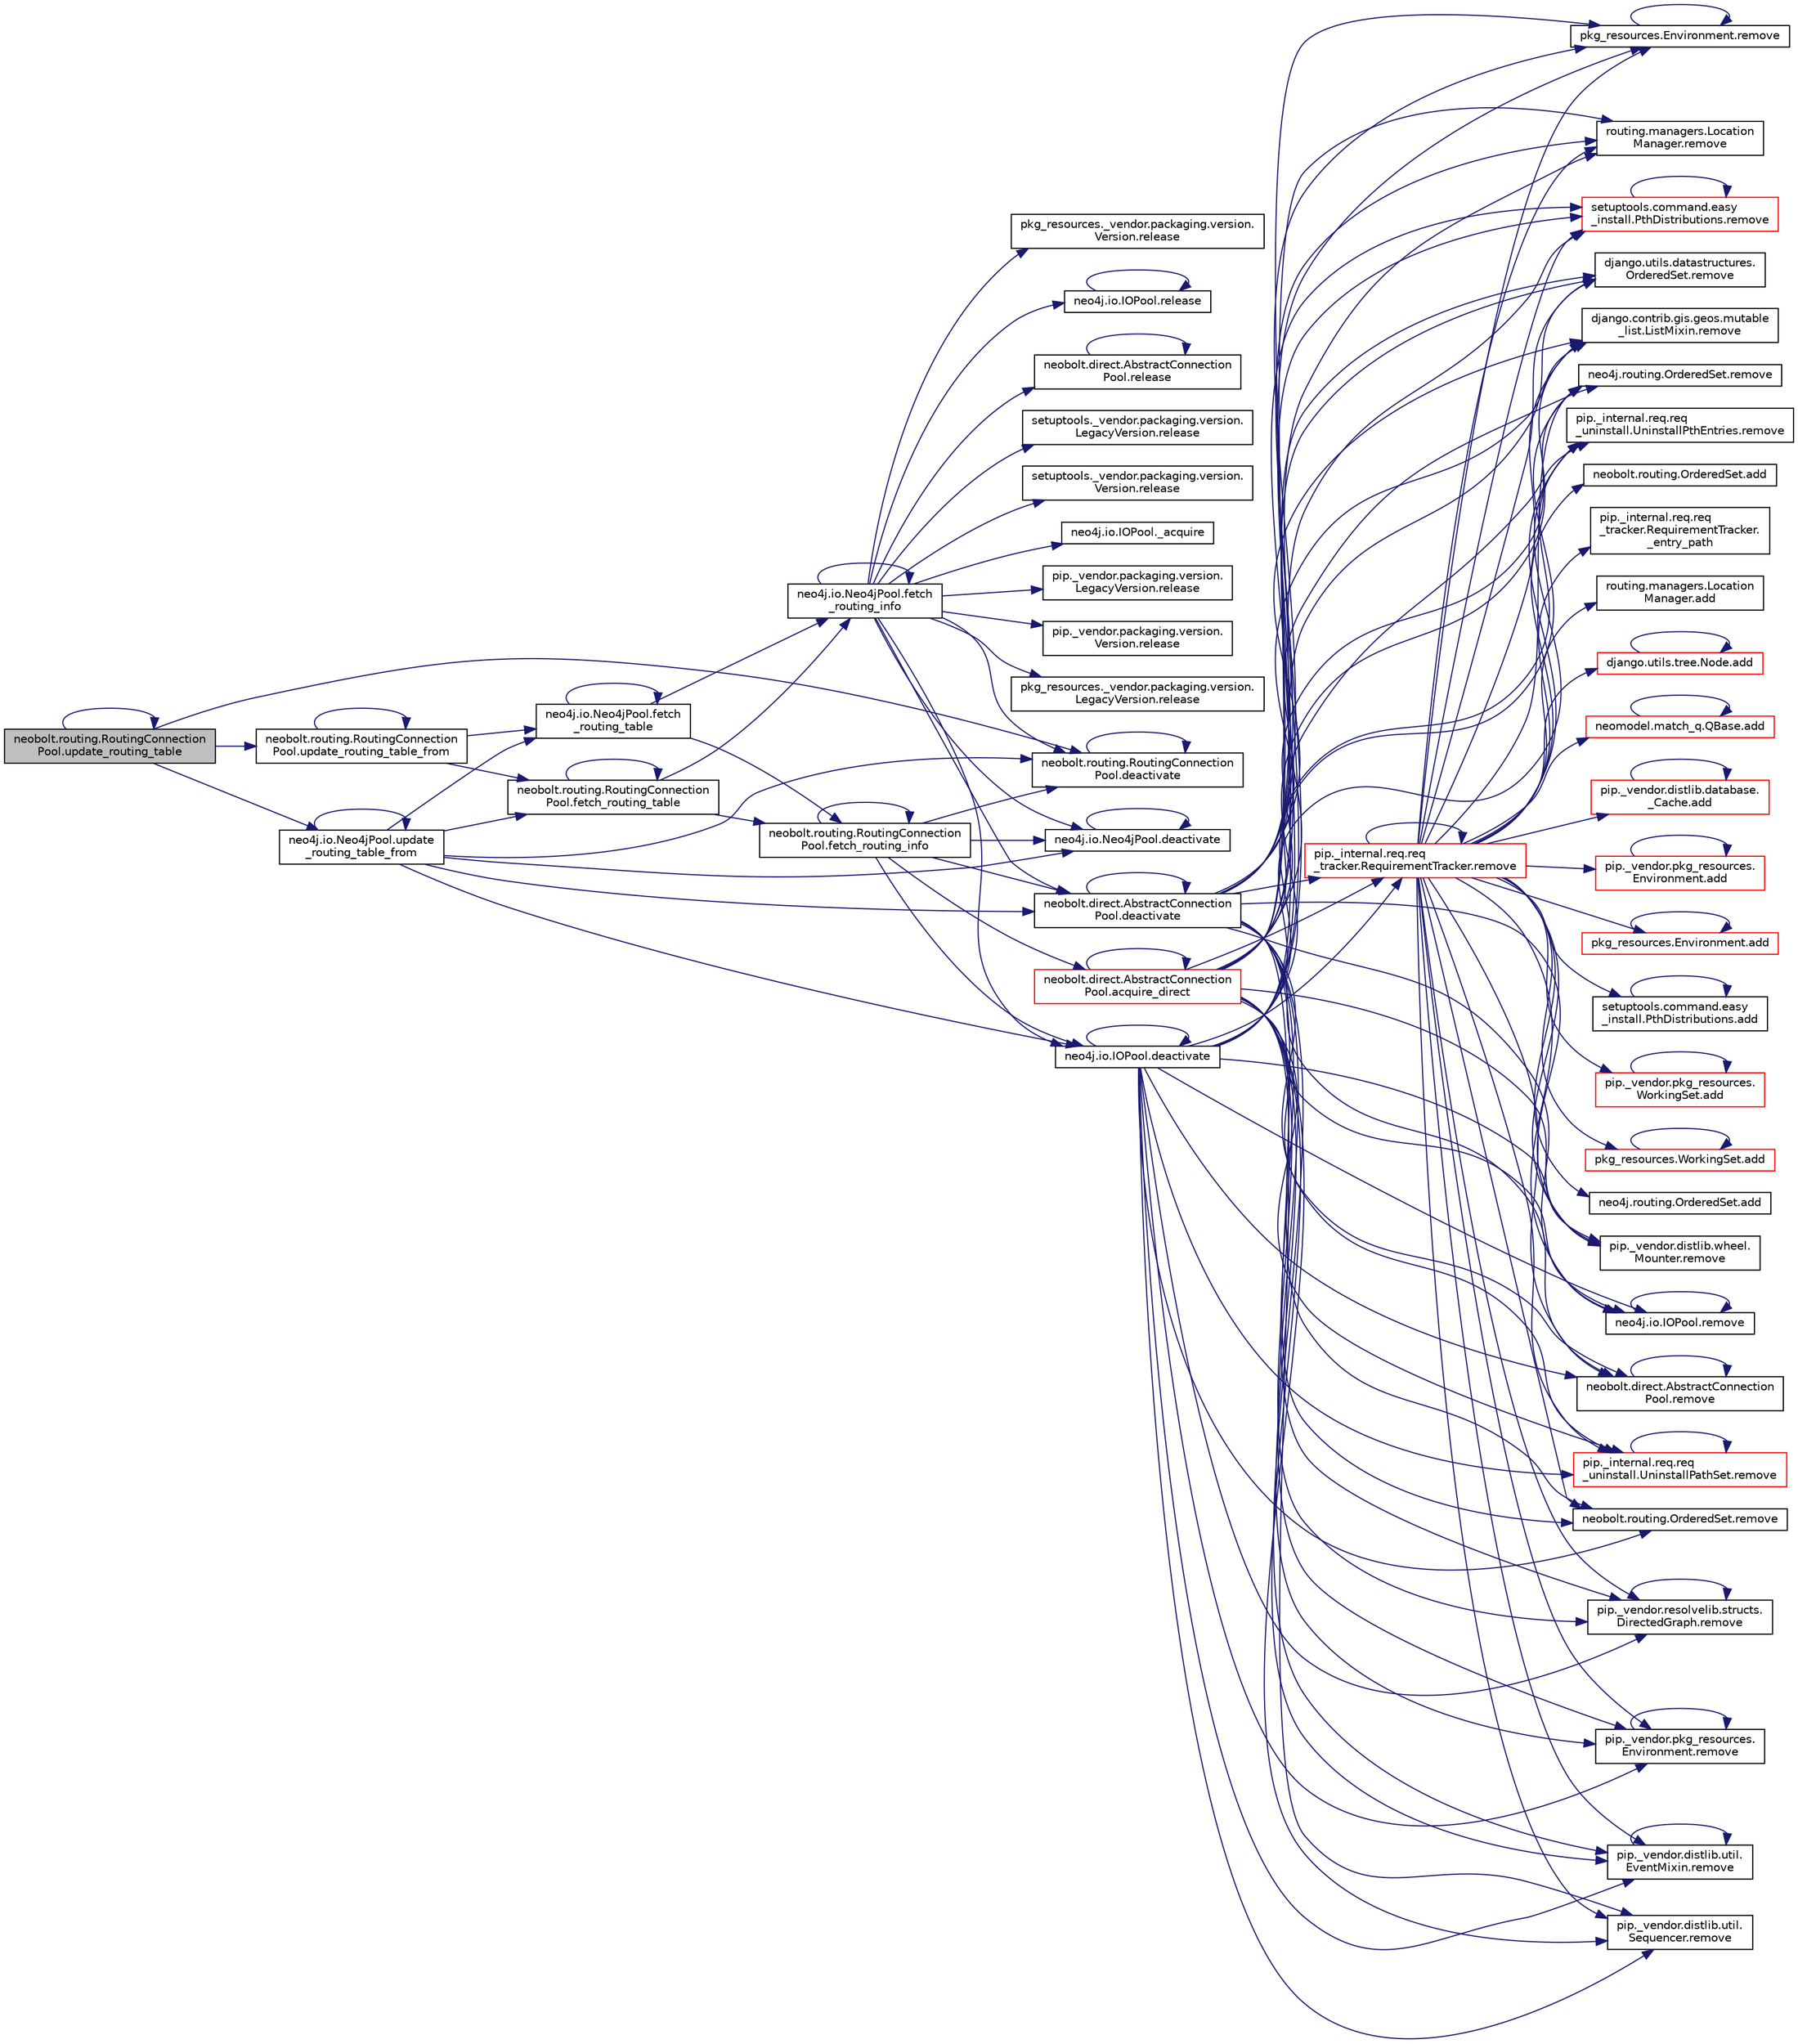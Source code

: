 digraph "neobolt.routing.RoutingConnectionPool.update_routing_table"
{
 // LATEX_PDF_SIZE
  edge [fontname="Helvetica",fontsize="10",labelfontname="Helvetica",labelfontsize="10"];
  node [fontname="Helvetica",fontsize="10",shape=record];
  rankdir="LR";
  Node1 [label="neobolt.routing.RoutingConnection\lPool.update_routing_table",height=0.2,width=0.4,color="black", fillcolor="grey75", style="filled", fontcolor="black",tooltip=" "];
  Node1 -> Node2 [color="midnightblue",fontsize="10",style="solid",fontname="Helvetica"];
  Node2 [label="neobolt.routing.RoutingConnection\lPool.deactivate",height=0.2,width=0.4,color="black", fillcolor="white", style="filled",URL="$d6/df7/classneobolt_1_1routing_1_1_routing_connection_pool.html#a7681c98c8637a17b811aab54f14d48ea",tooltip=" "];
  Node2 -> Node2 [color="midnightblue",fontsize="10",style="solid",fontname="Helvetica"];
  Node1 -> Node1 [color="midnightblue",fontsize="10",style="solid",fontname="Helvetica"];
  Node1 -> Node3 [color="midnightblue",fontsize="10",style="solid",fontname="Helvetica"];
  Node3 [label="neobolt.routing.RoutingConnection\lPool.update_routing_table_from",height=0.2,width=0.4,color="black", fillcolor="white", style="filled",URL="$d6/df7/classneobolt_1_1routing_1_1_routing_connection_pool.html#a85739066014e0d4de6adf99dddc30341",tooltip=" "];
  Node3 -> Node4 [color="midnightblue",fontsize="10",style="solid",fontname="Helvetica"];
  Node4 [label="neo4j.io.Neo4jPool.fetch\l_routing_table",height=0.2,width=0.4,color="black", fillcolor="white", style="filled",URL="$d4/dee/classneo4j_1_1io_1_1_neo4j_pool.html#a22468f5a81e684ff5751d32607367209",tooltip=" "];
  Node4 -> Node5 [color="midnightblue",fontsize="10",style="solid",fontname="Helvetica"];
  Node5 [label="neobolt.routing.RoutingConnection\lPool.fetch_routing_info",height=0.2,width=0.4,color="black", fillcolor="white", style="filled",URL="$d6/df7/classneobolt_1_1routing_1_1_routing_connection_pool.html#a413a6b159481bd843fc7d3568df515e1",tooltip=" "];
  Node5 -> Node6 [color="midnightblue",fontsize="10",style="solid",fontname="Helvetica"];
  Node6 [label="neobolt.direct.AbstractConnection\lPool.acquire_direct",height=0.2,width=0.4,color="red", fillcolor="white", style="filled",URL="$dd/dec/classneobolt_1_1direct_1_1_abstract_connection_pool.html#a0668c26232adf50591c8b4cfbf0a646f",tooltip=" "];
  Node6 -> Node6 [color="midnightblue",fontsize="10",style="solid",fontname="Helvetica"];
  Node6 -> Node21 [color="midnightblue",fontsize="10",style="solid",fontname="Helvetica"];
  Node21 [label="routing.managers.Location\lManager.remove",height=0.2,width=0.4,color="black", fillcolor="white", style="filled",URL="$d4/d05/classrouting_1_1managers_1_1_location_manager.html#a4bc52c4d0fd33527141f0a37c4b8fcc2",tooltip=" "];
  Node6 -> Node22 [color="midnightblue",fontsize="10",style="solid",fontname="Helvetica"];
  Node22 [label="django.utils.datastructures.\lOrderedSet.remove",height=0.2,width=0.4,color="black", fillcolor="white", style="filled",URL="$df/d5d/classdjango_1_1utils_1_1datastructures_1_1_ordered_set.html#a581d0a1b294a7f9f1c418c8fd593dd8f",tooltip=" "];
  Node6 -> Node23 [color="midnightblue",fontsize="10",style="solid",fontname="Helvetica"];
  Node23 [label="django.contrib.gis.geos.mutable\l_list.ListMixin.remove",height=0.2,width=0.4,color="black", fillcolor="white", style="filled",URL="$d5/d0e/classdjango_1_1contrib_1_1gis_1_1geos_1_1mutable__list_1_1_list_mixin.html#a8b71a1b5dba317dc93495bdb82e244c8",tooltip=" "];
  Node6 -> Node24 [color="midnightblue",fontsize="10",style="solid",fontname="Helvetica"];
  Node24 [label="pip._internal.req.req\l_uninstall.UninstallPthEntries.remove",height=0.2,width=0.4,color="black", fillcolor="white", style="filled",URL="$d2/d2a/classpip_1_1__internal_1_1req_1_1req__uninstall_1_1_uninstall_pth_entries.html#abc6207d7c971076b788c476316aacfc2",tooltip=" "];
  Node6 -> Node25 [color="midnightblue",fontsize="10",style="solid",fontname="Helvetica"];
  Node25 [label="neo4j.io.IOPool.remove",height=0.2,width=0.4,color="black", fillcolor="white", style="filled",URL="$df/daf/classneo4j_1_1io_1_1_i_o_pool.html#a8ac70bd1c8be06928c19545039af63d4",tooltip=" "];
  Node25 -> Node25 [color="midnightblue",fontsize="10",style="solid",fontname="Helvetica"];
  Node6 -> Node26 [color="midnightblue",fontsize="10",style="solid",fontname="Helvetica"];
  Node26 [label="neobolt.direct.AbstractConnection\lPool.remove",height=0.2,width=0.4,color="black", fillcolor="white", style="filled",URL="$dd/dec/classneobolt_1_1direct_1_1_abstract_connection_pool.html#a66ba32763865c9f1615160d992477912",tooltip=" "];
  Node26 -> Node26 [color="midnightblue",fontsize="10",style="solid",fontname="Helvetica"];
  Node6 -> Node27 [color="midnightblue",fontsize="10",style="solid",fontname="Helvetica"];
  Node27 [label="pip._internal.req.req\l_uninstall.UninstallPathSet.remove",height=0.2,width=0.4,color="red", fillcolor="white", style="filled",URL="$d9/d6e/classpip_1_1__internal_1_1req_1_1req__uninstall_1_1_uninstall_path_set.html#aa3b856eaea9fc5f93226cc788adc8d04",tooltip=" "];
  Node27 -> Node27 [color="midnightblue",fontsize="10",style="solid",fontname="Helvetica"];
  Node6 -> Node31 [color="midnightblue",fontsize="10",style="solid",fontname="Helvetica"];
  Node31 [label="pip._vendor.pkg_resources.\lEnvironment.remove",height=0.2,width=0.4,color="black", fillcolor="white", style="filled",URL="$de/d79/classpip_1_1__vendor_1_1pkg__resources_1_1_environment.html#ad424a6f98e59ec9b6153bfbebeb6130e",tooltip=" "];
  Node31 -> Node31 [color="midnightblue",fontsize="10",style="solid",fontname="Helvetica"];
  Node6 -> Node32 [color="midnightblue",fontsize="10",style="solid",fontname="Helvetica"];
  Node32 [label="pkg_resources.Environment.remove",height=0.2,width=0.4,color="black", fillcolor="white", style="filled",URL="$dd/d81/classpkg__resources_1_1_environment.html#aa51b1c4f8c8c146f2fc83a833608a0d1",tooltip=" "];
  Node32 -> Node32 [color="midnightblue",fontsize="10",style="solid",fontname="Helvetica"];
  Node6 -> Node33 [color="midnightblue",fontsize="10",style="solid",fontname="Helvetica"];
  Node33 [label="neo4j.routing.OrderedSet.remove",height=0.2,width=0.4,color="black", fillcolor="white", style="filled",URL="$da/d21/classneo4j_1_1routing_1_1_ordered_set.html#ae4aa5b41da75bc734e5543665e2229c3",tooltip=" "];
  Node6 -> Node34 [color="midnightblue",fontsize="10",style="solid",fontname="Helvetica"];
  Node34 [label="neobolt.routing.OrderedSet.remove",height=0.2,width=0.4,color="black", fillcolor="white", style="filled",URL="$de/d18/classneobolt_1_1routing_1_1_ordered_set.html#a5747c13387b7dd4f0daf9c6e6202ff3f",tooltip=" "];
  Node6 -> Node35 [color="midnightblue",fontsize="10",style="solid",fontname="Helvetica"];
  Node35 [label="pip._vendor.distlib.util.\lEventMixin.remove",height=0.2,width=0.4,color="black", fillcolor="white", style="filled",URL="$d8/d44/classpip_1_1__vendor_1_1distlib_1_1util_1_1_event_mixin.html#aa6ba25c788248661ab22b49e45bfb573",tooltip=" "];
  Node35 -> Node35 [color="midnightblue",fontsize="10",style="solid",fontname="Helvetica"];
  Node6 -> Node36 [color="midnightblue",fontsize="10",style="solid",fontname="Helvetica"];
  Node36 [label="pip._internal.req.req\l_tracker.RequirementTracker.remove",height=0.2,width=0.4,color="red", fillcolor="white", style="filled",URL="$da/d8b/classpip_1_1__internal_1_1req_1_1req__tracker_1_1_requirement_tracker.html#a2b63d916ecf3d02c4eb7339df7d2dc3f",tooltip=" "];
  Node36 -> Node37 [color="midnightblue",fontsize="10",style="solid",fontname="Helvetica"];
  Node37 [label="pip._internal.req.req\l_tracker.RequirementTracker.\l_entry_path",height=0.2,width=0.4,color="black", fillcolor="white", style="filled",URL="$da/d8b/classpip_1_1__internal_1_1req_1_1req__tracker_1_1_requirement_tracker.html#a58531e7c63dd1ba0a150b2e6010ac3c6",tooltip=" "];
  Node36 -> Node38 [color="midnightblue",fontsize="10",style="solid",fontname="Helvetica"];
  Node38 [label="routing.managers.Location\lManager.add",height=0.2,width=0.4,color="black", fillcolor="white", style="filled",URL="$d4/d05/classrouting_1_1managers_1_1_location_manager.html#a0e379ba61e042a6233a6a213622126f8",tooltip=" "];
  Node36 -> Node39 [color="midnightblue",fontsize="10",style="solid",fontname="Helvetica"];
  Node39 [label="django.utils.tree.Node.add",height=0.2,width=0.4,color="red", fillcolor="white", style="filled",URL="$d3/d76/classdjango_1_1utils_1_1tree_1_1_node.html#ae1010ad26ddf8dc21be829eacb2914c6",tooltip=" "];
  Node39 -> Node39 [color="midnightblue",fontsize="10",style="solid",fontname="Helvetica"];
  Node36 -> Node42 [color="midnightblue",fontsize="10",style="solid",fontname="Helvetica"];
  Node42 [label="neomodel.match_q.QBase.add",height=0.2,width=0.4,color="red", fillcolor="white", style="filled",URL="$de/dc8/classneomodel_1_1match__q_1_1_q_base.html#ad73a352adfb8d3f824a02307054b89e6",tooltip=" "];
  Node42 -> Node42 [color="midnightblue",fontsize="10",style="solid",fontname="Helvetica"];
  Node36 -> Node43 [color="midnightblue",fontsize="10",style="solid",fontname="Helvetica"];
  Node43 [label="pip._vendor.distlib.database.\l_Cache.add",height=0.2,width=0.4,color="red", fillcolor="white", style="filled",URL="$d8/dcd/classpip_1_1__vendor_1_1distlib_1_1database_1_1___cache.html#a98296c2e1af8395fc035df3fdfc400fc",tooltip=" "];
  Node43 -> Node43 [color="midnightblue",fontsize="10",style="solid",fontname="Helvetica"];
  Node36 -> Node146 [color="midnightblue",fontsize="10",style="solid",fontname="Helvetica"];
  Node146 [label="pip._vendor.pkg_resources.\lEnvironment.add",height=0.2,width=0.4,color="red", fillcolor="white", style="filled",URL="$de/d79/classpip_1_1__vendor_1_1pkg__resources_1_1_environment.html#a81284f46d9fa7b21a5f9a4e710fe80cf",tooltip=" "];
  Node146 -> Node146 [color="midnightblue",fontsize="10",style="solid",fontname="Helvetica"];
  Node36 -> Node152 [color="midnightblue",fontsize="10",style="solid",fontname="Helvetica"];
  Node152 [label="pkg_resources.Environment.add",height=0.2,width=0.4,color="red", fillcolor="white", style="filled",URL="$dd/d81/classpkg__resources_1_1_environment.html#a0ba8999abdb4cbc7a1965766560197fc",tooltip=" "];
  Node152 -> Node152 [color="midnightblue",fontsize="10",style="solid",fontname="Helvetica"];
  Node36 -> Node153 [color="midnightblue",fontsize="10",style="solid",fontname="Helvetica"];
  Node153 [label="setuptools.command.easy\l_install.PthDistributions.add",height=0.2,width=0.4,color="black", fillcolor="white", style="filled",URL="$d2/d49/classsetuptools_1_1command_1_1easy__install_1_1_pth_distributions.html#a9225a5df3c1a4af13a45aa4d92e83cbf",tooltip=" "];
  Node153 -> Node153 [color="midnightblue",fontsize="10",style="solid",fontname="Helvetica"];
  Node36 -> Node154 [color="midnightblue",fontsize="10",style="solid",fontname="Helvetica"];
  Node154 [label="pip._vendor.pkg_resources.\lWorkingSet.add",height=0.2,width=0.4,color="red", fillcolor="white", style="filled",URL="$da/d4f/classpip_1_1__vendor_1_1pkg__resources_1_1_working_set.html#a721315d2a4a0a3ead71bf8d1b83261ce",tooltip=" "];
  Node154 -> Node154 [color="midnightblue",fontsize="10",style="solid",fontname="Helvetica"];
  Node36 -> Node157 [color="midnightblue",fontsize="10",style="solid",fontname="Helvetica"];
  Node157 [label="pkg_resources.WorkingSet.add",height=0.2,width=0.4,color="red", fillcolor="white", style="filled",URL="$d5/d96/classpkg__resources_1_1_working_set.html#ab12bd19b39a01d6013544ab543401a16",tooltip=" "];
  Node157 -> Node157 [color="midnightblue",fontsize="10",style="solid",fontname="Helvetica"];
  Node36 -> Node158 [color="midnightblue",fontsize="10",style="solid",fontname="Helvetica"];
  Node158 [label="neo4j.routing.OrderedSet.add",height=0.2,width=0.4,color="black", fillcolor="white", style="filled",URL="$da/d21/classneo4j_1_1routing_1_1_ordered_set.html#afe936373bcfa8bfbc9393f93c2412ec3",tooltip=" "];
  Node36 -> Node159 [color="midnightblue",fontsize="10",style="solid",fontname="Helvetica"];
  Node159 [label="neobolt.routing.OrderedSet.add",height=0.2,width=0.4,color="black", fillcolor="white", style="filled",URL="$de/d18/classneobolt_1_1routing_1_1_ordered_set.html#aab9d20be2357ea7f0a95de4b0e0ee03f",tooltip=" "];
  Node36 -> Node21 [color="midnightblue",fontsize="10",style="solid",fontname="Helvetica"];
  Node36 -> Node24 [color="midnightblue",fontsize="10",style="solid",fontname="Helvetica"];
  Node36 -> Node25 [color="midnightblue",fontsize="10",style="solid",fontname="Helvetica"];
  Node36 -> Node26 [color="midnightblue",fontsize="10",style="solid",fontname="Helvetica"];
  Node36 -> Node27 [color="midnightblue",fontsize="10",style="solid",fontname="Helvetica"];
  Node36 -> Node31 [color="midnightblue",fontsize="10",style="solid",fontname="Helvetica"];
  Node36 -> Node32 [color="midnightblue",fontsize="10",style="solid",fontname="Helvetica"];
  Node36 -> Node495 [color="midnightblue",fontsize="10",style="solid",fontname="Helvetica"];
  Node495 [label="setuptools.command.easy\l_install.PthDistributions.remove",height=0.2,width=0.4,color="red", fillcolor="white", style="filled",URL="$d2/d49/classsetuptools_1_1command_1_1easy__install_1_1_pth_distributions.html#ae249a3d2339aedfa56143112cb755032",tooltip=" "];
  Node495 -> Node495 [color="midnightblue",fontsize="10",style="solid",fontname="Helvetica"];
  Node36 -> Node33 [color="midnightblue",fontsize="10",style="solid",fontname="Helvetica"];
  Node36 -> Node34 [color="midnightblue",fontsize="10",style="solid",fontname="Helvetica"];
  Node36 -> Node35 [color="midnightblue",fontsize="10",style="solid",fontname="Helvetica"];
  Node36 -> Node36 [color="midnightblue",fontsize="10",style="solid",fontname="Helvetica"];
  Node36 -> Node22 [color="midnightblue",fontsize="10",style="solid",fontname="Helvetica"];
  Node36 -> Node492 [color="midnightblue",fontsize="10",style="solid",fontname="Helvetica"];
  Node492 [label="pip._vendor.resolvelib.structs.\lDirectedGraph.remove",height=0.2,width=0.4,color="black", fillcolor="white", style="filled",URL="$df/de0/classpip_1_1__vendor_1_1resolvelib_1_1structs_1_1_directed_graph.html#ae05e9cfa2be4c2864bcd2c9ea8457e29",tooltip=" "];
  Node492 -> Node492 [color="midnightblue",fontsize="10",style="solid",fontname="Helvetica"];
  Node36 -> Node494 [color="midnightblue",fontsize="10",style="solid",fontname="Helvetica"];
  Node494 [label="pip._vendor.distlib.wheel.\lMounter.remove",height=0.2,width=0.4,color="black", fillcolor="white", style="filled",URL="$df/dac/classpip_1_1__vendor_1_1distlib_1_1wheel_1_1_mounter.html#ae270d33cf0dad615cf09ce06ffbeda0e",tooltip=" "];
  Node36 -> Node493 [color="midnightblue",fontsize="10",style="solid",fontname="Helvetica"];
  Node493 [label="pip._vendor.distlib.util.\lSequencer.remove",height=0.2,width=0.4,color="black", fillcolor="white", style="filled",URL="$d4/d7c/classpip_1_1__vendor_1_1distlib_1_1util_1_1_sequencer.html#af1206b90512098b35d600386081d5a9a",tooltip=" "];
  Node36 -> Node23 [color="midnightblue",fontsize="10",style="solid",fontname="Helvetica"];
  Node6 -> Node492 [color="midnightblue",fontsize="10",style="solid",fontname="Helvetica"];
  Node6 -> Node493 [color="midnightblue",fontsize="10",style="solid",fontname="Helvetica"];
  Node6 -> Node495 [color="midnightblue",fontsize="10",style="solid",fontname="Helvetica"];
  Node6 -> Node494 [color="midnightblue",fontsize="10",style="solid",fontname="Helvetica"];
  Node5 -> Node5537 [color="midnightblue",fontsize="10",style="solid",fontname="Helvetica"];
  Node5537 [label="neo4j.io.IOPool.deactivate",height=0.2,width=0.4,color="black", fillcolor="white", style="filled",URL="$df/daf/classneo4j_1_1io_1_1_i_o_pool.html#a428e81241bb2f70df6f3b551ba4717f1",tooltip=" "];
  Node5537 -> Node5537 [color="midnightblue",fontsize="10",style="solid",fontname="Helvetica"];
  Node5537 -> Node21 [color="midnightblue",fontsize="10",style="solid",fontname="Helvetica"];
  Node5537 -> Node36 [color="midnightblue",fontsize="10",style="solid",fontname="Helvetica"];
  Node5537 -> Node22 [color="midnightblue",fontsize="10",style="solid",fontname="Helvetica"];
  Node5537 -> Node492 [color="midnightblue",fontsize="10",style="solid",fontname="Helvetica"];
  Node5537 -> Node493 [color="midnightblue",fontsize="10",style="solid",fontname="Helvetica"];
  Node5537 -> Node23 [color="midnightblue",fontsize="10",style="solid",fontname="Helvetica"];
  Node5537 -> Node24 [color="midnightblue",fontsize="10",style="solid",fontname="Helvetica"];
  Node5537 -> Node25 [color="midnightblue",fontsize="10",style="solid",fontname="Helvetica"];
  Node5537 -> Node26 [color="midnightblue",fontsize="10",style="solid",fontname="Helvetica"];
  Node5537 -> Node27 [color="midnightblue",fontsize="10",style="solid",fontname="Helvetica"];
  Node5537 -> Node31 [color="midnightblue",fontsize="10",style="solid",fontname="Helvetica"];
  Node5537 -> Node32 [color="midnightblue",fontsize="10",style="solid",fontname="Helvetica"];
  Node5537 -> Node33 [color="midnightblue",fontsize="10",style="solid",fontname="Helvetica"];
  Node5537 -> Node34 [color="midnightblue",fontsize="10",style="solid",fontname="Helvetica"];
  Node5537 -> Node35 [color="midnightblue",fontsize="10",style="solid",fontname="Helvetica"];
  Node5537 -> Node494 [color="midnightblue",fontsize="10",style="solid",fontname="Helvetica"];
  Node5537 -> Node495 [color="midnightblue",fontsize="10",style="solid",fontname="Helvetica"];
  Node5 -> Node5538 [color="midnightblue",fontsize="10",style="solid",fontname="Helvetica"];
  Node5538 [label="neo4j.io.Neo4jPool.deactivate",height=0.2,width=0.4,color="black", fillcolor="white", style="filled",URL="$d4/dee/classneo4j_1_1io_1_1_neo4j_pool.html#a2cfd316f5736f8701b8fb59f853b3962",tooltip=" "];
  Node5538 -> Node5538 [color="midnightblue",fontsize="10",style="solid",fontname="Helvetica"];
  Node5 -> Node5539 [color="midnightblue",fontsize="10",style="solid",fontname="Helvetica"];
  Node5539 [label="neobolt.direct.AbstractConnection\lPool.deactivate",height=0.2,width=0.4,color="black", fillcolor="white", style="filled",URL="$dd/dec/classneobolt_1_1direct_1_1_abstract_connection_pool.html#a8c0b47750e271292ebfe7e09bab92ae7",tooltip=" "];
  Node5539 -> Node5539 [color="midnightblue",fontsize="10",style="solid",fontname="Helvetica"];
  Node5539 -> Node21 [color="midnightblue",fontsize="10",style="solid",fontname="Helvetica"];
  Node5539 -> Node36 [color="midnightblue",fontsize="10",style="solid",fontname="Helvetica"];
  Node5539 -> Node22 [color="midnightblue",fontsize="10",style="solid",fontname="Helvetica"];
  Node5539 -> Node492 [color="midnightblue",fontsize="10",style="solid",fontname="Helvetica"];
  Node5539 -> Node493 [color="midnightblue",fontsize="10",style="solid",fontname="Helvetica"];
  Node5539 -> Node23 [color="midnightblue",fontsize="10",style="solid",fontname="Helvetica"];
  Node5539 -> Node24 [color="midnightblue",fontsize="10",style="solid",fontname="Helvetica"];
  Node5539 -> Node25 [color="midnightblue",fontsize="10",style="solid",fontname="Helvetica"];
  Node5539 -> Node26 [color="midnightblue",fontsize="10",style="solid",fontname="Helvetica"];
  Node5539 -> Node27 [color="midnightblue",fontsize="10",style="solid",fontname="Helvetica"];
  Node5539 -> Node31 [color="midnightblue",fontsize="10",style="solid",fontname="Helvetica"];
  Node5539 -> Node32 [color="midnightblue",fontsize="10",style="solid",fontname="Helvetica"];
  Node5539 -> Node33 [color="midnightblue",fontsize="10",style="solid",fontname="Helvetica"];
  Node5539 -> Node34 [color="midnightblue",fontsize="10",style="solid",fontname="Helvetica"];
  Node5539 -> Node35 [color="midnightblue",fontsize="10",style="solid",fontname="Helvetica"];
  Node5539 -> Node494 [color="midnightblue",fontsize="10",style="solid",fontname="Helvetica"];
  Node5539 -> Node495 [color="midnightblue",fontsize="10",style="solid",fontname="Helvetica"];
  Node5 -> Node2 [color="midnightblue",fontsize="10",style="solid",fontname="Helvetica"];
  Node5 -> Node5 [color="midnightblue",fontsize="10",style="solid",fontname="Helvetica"];
  Node4 -> Node5540 [color="midnightblue",fontsize="10",style="solid",fontname="Helvetica"];
  Node5540 [label="neo4j.io.Neo4jPool.fetch\l_routing_info",height=0.2,width=0.4,color="black", fillcolor="white", style="filled",URL="$d4/dee/classneo4j_1_1io_1_1_neo4j_pool.html#affc9b052cb007524807584be9abfe563",tooltip=" "];
  Node5540 -> Node5541 [color="midnightblue",fontsize="10",style="solid",fontname="Helvetica"];
  Node5541 [label="neo4j.io.IOPool._acquire",height=0.2,width=0.4,color="black", fillcolor="white", style="filled",URL="$df/daf/classneo4j_1_1io_1_1_i_o_pool.html#a8bca35b4dd5983bb665b85f77617ce19",tooltip=" "];
  Node5540 -> Node5537 [color="midnightblue",fontsize="10",style="solid",fontname="Helvetica"];
  Node5540 -> Node5538 [color="midnightblue",fontsize="10",style="solid",fontname="Helvetica"];
  Node5540 -> Node5539 [color="midnightblue",fontsize="10",style="solid",fontname="Helvetica"];
  Node5540 -> Node2 [color="midnightblue",fontsize="10",style="solid",fontname="Helvetica"];
  Node5540 -> Node5540 [color="midnightblue",fontsize="10",style="solid",fontname="Helvetica"];
  Node5540 -> Node5542 [color="midnightblue",fontsize="10",style="solid",fontname="Helvetica"];
  Node5542 [label="pip._vendor.packaging.version.\lLegacyVersion.release",height=0.2,width=0.4,color="black", fillcolor="white", style="filled",URL="$db/d53/classpip_1_1__vendor_1_1packaging_1_1version_1_1_legacy_version.html#ae51aa7db25a72d231e695bc6f49e0a59",tooltip=" "];
  Node5540 -> Node5543 [color="midnightblue",fontsize="10",style="solid",fontname="Helvetica"];
  Node5543 [label="pip._vendor.packaging.version.\lVersion.release",height=0.2,width=0.4,color="black", fillcolor="white", style="filled",URL="$d6/d65/classpip_1_1__vendor_1_1packaging_1_1version_1_1_version.html#aa9a8da16ad4f7633c67efe73b3896b5e",tooltip=" "];
  Node5540 -> Node5544 [color="midnightblue",fontsize="10",style="solid",fontname="Helvetica"];
  Node5544 [label="pkg_resources._vendor.packaging.version.\lLegacyVersion.release",height=0.2,width=0.4,color="black", fillcolor="white", style="filled",URL="$de/d94/classpkg__resources_1_1__vendor_1_1packaging_1_1version_1_1_legacy_version.html#ac08f29eacb1e2b76f44ca95e7fc0b476",tooltip=" "];
  Node5540 -> Node5545 [color="midnightblue",fontsize="10",style="solid",fontname="Helvetica"];
  Node5545 [label="pkg_resources._vendor.packaging.version.\lVersion.release",height=0.2,width=0.4,color="black", fillcolor="white", style="filled",URL="$d9/da7/classpkg__resources_1_1__vendor_1_1packaging_1_1version_1_1_version.html#a12de2fd47057777158e73ec33f46b1c2",tooltip=" "];
  Node5540 -> Node5546 [color="midnightblue",fontsize="10",style="solid",fontname="Helvetica"];
  Node5546 [label="neo4j.io.IOPool.release",height=0.2,width=0.4,color="black", fillcolor="white", style="filled",URL="$df/daf/classneo4j_1_1io_1_1_i_o_pool.html#a9aba9bb481ed7a685533d5644550c352",tooltip=" "];
  Node5546 -> Node5546 [color="midnightblue",fontsize="10",style="solid",fontname="Helvetica"];
  Node5540 -> Node5547 [color="midnightblue",fontsize="10",style="solid",fontname="Helvetica"];
  Node5547 [label="neobolt.direct.AbstractConnection\lPool.release",height=0.2,width=0.4,color="black", fillcolor="white", style="filled",URL="$dd/dec/classneobolt_1_1direct_1_1_abstract_connection_pool.html#a3534079358c5d7c3d3499482aad03caf",tooltip=" "];
  Node5547 -> Node5547 [color="midnightblue",fontsize="10",style="solid",fontname="Helvetica"];
  Node5540 -> Node5548 [color="midnightblue",fontsize="10",style="solid",fontname="Helvetica"];
  Node5548 [label="setuptools._vendor.packaging.version.\lLegacyVersion.release",height=0.2,width=0.4,color="black", fillcolor="white", style="filled",URL="$d7/d99/classsetuptools_1_1__vendor_1_1packaging_1_1version_1_1_legacy_version.html#ae37c57797d1c0b14fa8b35a2203dad94",tooltip=" "];
  Node5540 -> Node5549 [color="midnightblue",fontsize="10",style="solid",fontname="Helvetica"];
  Node5549 [label="setuptools._vendor.packaging.version.\lVersion.release",height=0.2,width=0.4,color="black", fillcolor="white", style="filled",URL="$da/de8/classsetuptools_1_1__vendor_1_1packaging_1_1version_1_1_version.html#a91bd6299b05c3223794b21f525694204",tooltip=" "];
  Node4 -> Node4 [color="midnightblue",fontsize="10",style="solid",fontname="Helvetica"];
  Node3 -> Node5550 [color="midnightblue",fontsize="10",style="solid",fontname="Helvetica"];
  Node5550 [label="neobolt.routing.RoutingConnection\lPool.fetch_routing_table",height=0.2,width=0.4,color="black", fillcolor="white", style="filled",URL="$d6/df7/classneobolt_1_1routing_1_1_routing_connection_pool.html#a66a6252f5396532e6fd0e0188cf8d195",tooltip=" "];
  Node5550 -> Node5 [color="midnightblue",fontsize="10",style="solid",fontname="Helvetica"];
  Node5550 -> Node5540 [color="midnightblue",fontsize="10",style="solid",fontname="Helvetica"];
  Node5550 -> Node5550 [color="midnightblue",fontsize="10",style="solid",fontname="Helvetica"];
  Node3 -> Node3 [color="midnightblue",fontsize="10",style="solid",fontname="Helvetica"];
  Node1 -> Node5551 [color="midnightblue",fontsize="10",style="solid",fontname="Helvetica"];
  Node5551 [label="neo4j.io.Neo4jPool.update\l_routing_table_from",height=0.2,width=0.4,color="black", fillcolor="white", style="filled",URL="$d4/dee/classneo4j_1_1io_1_1_neo4j_pool.html#acf812e0f926fa2429893d160dcd9575d",tooltip=" "];
  Node5551 -> Node5537 [color="midnightblue",fontsize="10",style="solid",fontname="Helvetica"];
  Node5551 -> Node5538 [color="midnightblue",fontsize="10",style="solid",fontname="Helvetica"];
  Node5551 -> Node5539 [color="midnightblue",fontsize="10",style="solid",fontname="Helvetica"];
  Node5551 -> Node2 [color="midnightblue",fontsize="10",style="solid",fontname="Helvetica"];
  Node5551 -> Node4 [color="midnightblue",fontsize="10",style="solid",fontname="Helvetica"];
  Node5551 -> Node5550 [color="midnightblue",fontsize="10",style="solid",fontname="Helvetica"];
  Node5551 -> Node5551 [color="midnightblue",fontsize="10",style="solid",fontname="Helvetica"];
}
